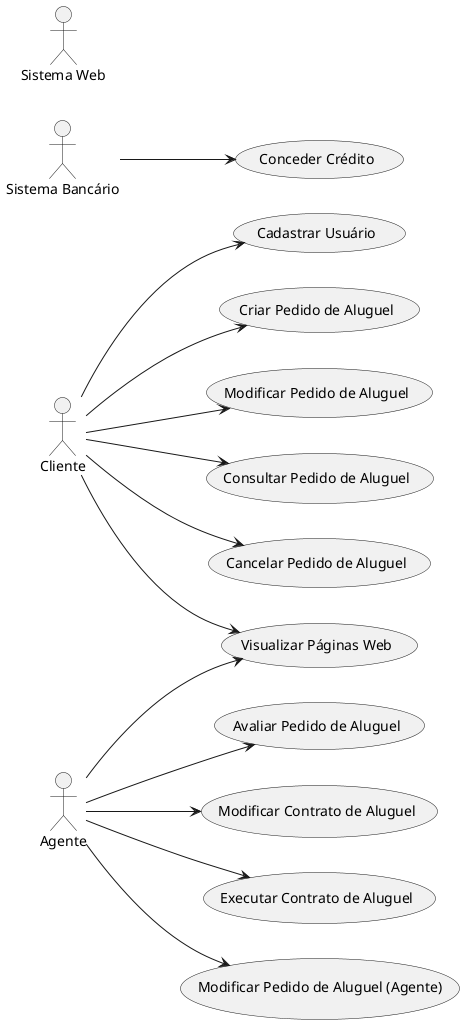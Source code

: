 @startuml
left to right direction

actor Cliente
actor Agente
actor SistemaBancario as "Sistema Bancário"
actor SistemaWeb as "Sistema Web"

usecase CadastrarUsuario as "Cadastrar Usuário"
usecase CriarPedido as "Criar Pedido de Aluguel"
usecase ModificarPedido as "Modificar Pedido de Aluguel"
usecase ConsultarPedido as "Consultar Pedido de Aluguel"
usecase CancelarPedido as "Cancelar Pedido de Aluguel"
usecase AvaliarPedido as "Avaliar Pedido de Aluguel"
usecase ConcederCredito as "Conceder Crédito"
usecase ModificarContrato as "Modificar Contrato de Aluguel"
usecase VisualizarPaginas as "Visualizar Páginas Web"
usecase ExecutarContrato as "Executar Contrato de Aluguel"
usecase ModificarPedidoAgente as "Modificar Pedido de Aluguel (Agente)"

Cliente --> CadastrarUsuario
Cliente --> CriarPedido
Cliente --> ModificarPedido
Cliente --> ConsultarPedido
Cliente --> CancelarPedido
Cliente --> VisualizarPaginas

Agente --> AvaliarPedido
Agente --> ModificarPedidoAgente
Agente --> ModificarContrato
Agente --> ExecutarContrato
Agente --> VisualizarPaginas

SistemaBancario --> ConcederCredito

@enduml
